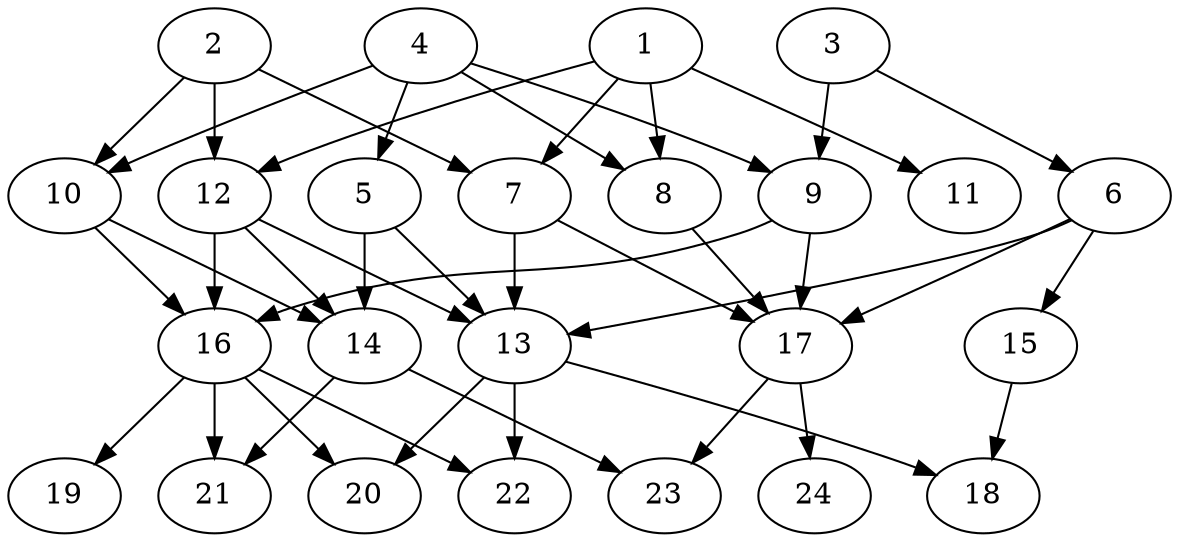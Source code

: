 // DAG (tier=2-normal, mode=compute, n=24, ccr=0.388, fat=0.666, density=0.436, regular=0.479, jump=0.190, mindata=524288, maxdata=8388608)
// DAG automatically generated by daggen at Sun Aug 24 16:33:33 2025
// /home/ermia/Project/Environments/daggen/bin/daggen --dot --ccr 0.388 --fat 0.666 --regular 0.479 --density 0.436 --jump 0.190 --mindata 524288 --maxdata 8388608 -n 24 
digraph G {
  1 [size="732479525772046592", alpha="0.06", expect_size="366239762886023296"]
  1 -> 7 [size ="462220093816832"]
  1 -> 8 [size ="462220093816832"]
  1 -> 11 [size ="462220093816832"]
  1 -> 12 [size ="462220093816832"]
  2 [size="111265763009968996352", alpha="0.06", expect_size="55632881504984498176"]
  2 -> 7 [size ="185067867471872"]
  2 -> 10 [size ="185067867471872"]
  2 -> 12 [size ="185067867471872"]
  3 [size="38674413165915712", alpha="0.05", expect_size="19337206582957856"]
  3 -> 6 [size ="32489280110592"]
  3 -> 9 [size ="32489280110592"]
  4 [size="1155625102862123264", alpha="0.09", expect_size="577812551431061632"]
  4 -> 5 [size ="456261632000000"]
  4 -> 8 [size ="456261632000000"]
  4 -> 9 [size ="456261632000000"]
  4 -> 10 [size ="456261632000000"]
  5 [size="14562187655627558", alpha="0.18", expect_size="7281093827813779"]
  5 -> 13 [size ="7100117811200"]
  5 -> 14 [size ="7100117811200"]
  6 [size="19443929385558605824", alpha="0.01", expect_size="9721964692779302912"]
  6 -> 13 [size ="57846800580608"]
  6 -> 15 [size ="57846800580608"]
  6 -> 17 [size ="57846800580608"]
  7 [size="149500793046368780288", alpha="0.14", expect_size="74750396523184390144"]
  7 -> 13 [size ="225347278733312"]
  7 -> 17 [size ="225347278733312"]
  8 [size="1074933174469764", alpha="0.01", expect_size="537466587234882"]
  8 -> 17 [size ="27512293818368"]
  9 [size="7006663025555431", alpha="0.12", expect_size="3503331512777715"]
  9 -> 16 [size ="4706017476608"]
  9 -> 17 [size ="4706017476608"]
  10 [size="134943809110273949696", alpha="0.16", expect_size="67471904555136974848"]
  10 -> 14 [size ="210470854197248"]
  10 -> 16 [size ="210470854197248"]
  11 [size="2326551326723221", alpha="0.02", expect_size="1163275663361610"]
  12 [size="664339117965166336", alpha="0.17", expect_size="332169558982583168"]
  12 -> 13 [size ="360112069804032"]
  12 -> 14 [size ="360112069804032"]
  12 -> 16 [size ="360112069804032"]
  13 [size="113446212041220192", alpha="0.13", expect_size="56723106020610096"]
  13 -> 18 [size ="91462704300032"]
  13 -> 20 [size ="91462704300032"]
  13 -> 22 [size ="91462704300032"]
  14 [size="485060002334331895808", alpha="0.11", expect_size="242530001167165947904"]
  14 -> 21 [size ="493878700408832"]
  14 -> 23 [size ="493878700408832"]
  15 [size="171434844356608000000", alpha="0.16", expect_size="85717422178304000000"]
  15 -> 18 [size ="246881976320000"]
  16 [size="525643599642450304", alpha="0.13", expect_size="262821799821225152"]
  16 -> 19 [size ="242352128000000"]
  16 -> 20 [size ="242352128000000"]
  16 -> 21 [size ="242352128000000"]
  16 -> 22 [size ="242352128000000"]
  17 [size="16817513539244654592", alpha="0.17", expect_size="8408756769622327296"]
  17 -> 23 [size ="52512719634432"]
  17 -> 24 [size ="52512719634432"]
  18 [size="1286096096719798272", alpha="0.06", expect_size="643048048359899136"]
  19 [size="9845160188493536", alpha="0.17", expect_size="4922580094246768"]
  20 [size="10405464478299717632", alpha="0.11", expect_size="5202732239149858816"]
  21 [size="24284998740998094848", alpha="0.05", expect_size="12142499370499047424"]
  22 [size="5460700864429826", alpha="0.00", expect_size="2730350432214913"]
  23 [size="224383229906936448", alpha="0.12", expect_size="112191614953468224"]
  24 [size="15001070297710724", alpha="0.20", expect_size="7500535148855362"]
}